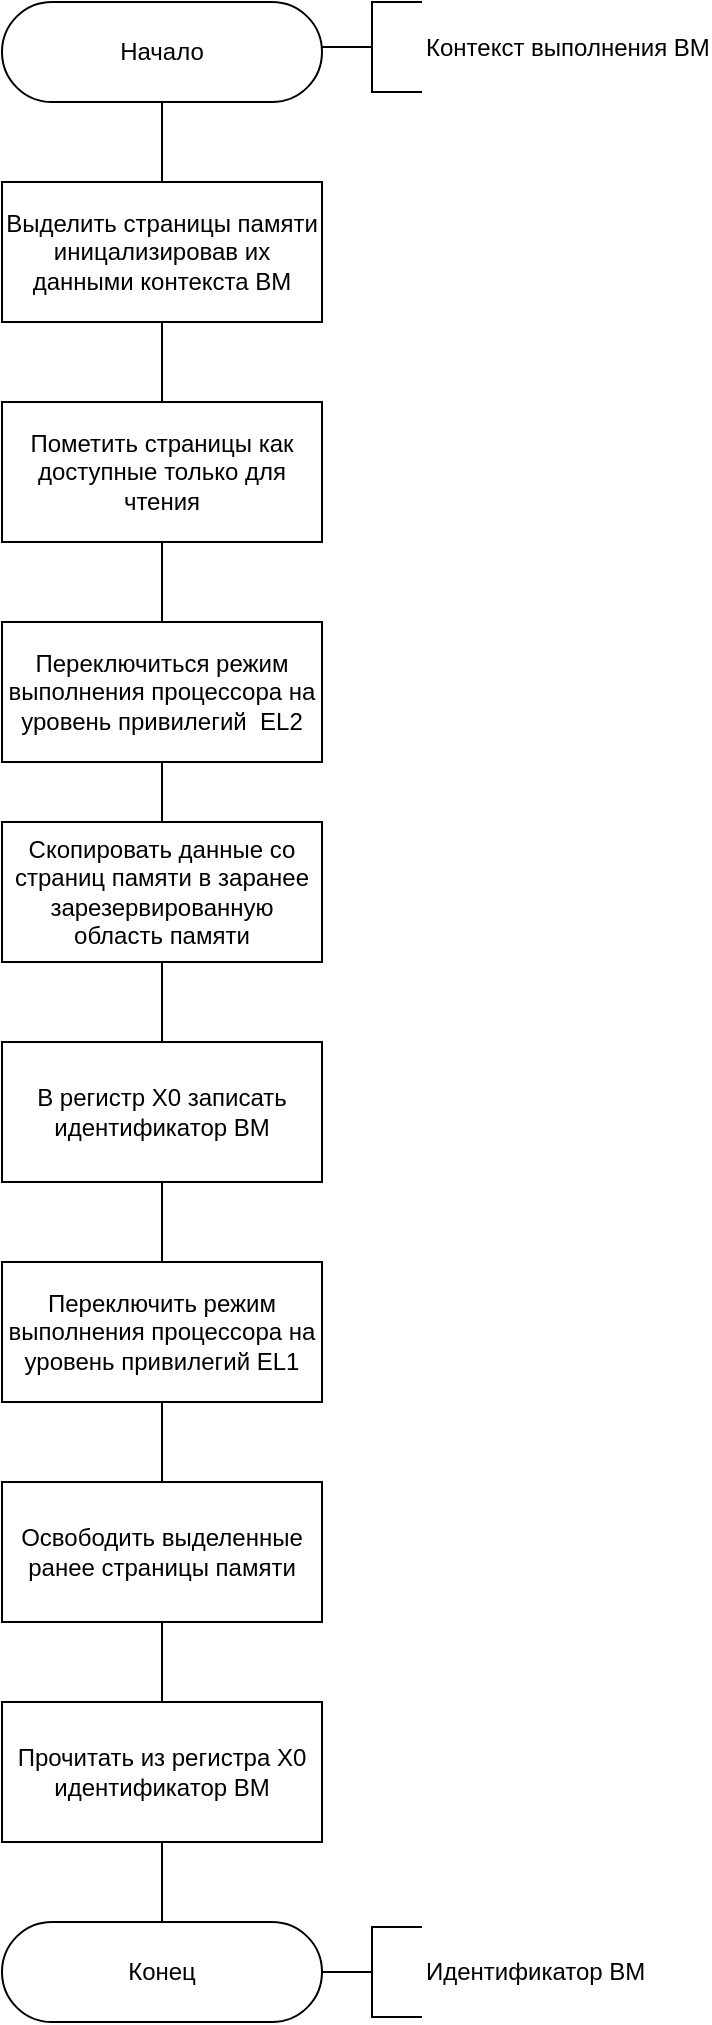 <mxfile version="24.2.3" type="device" pages="2">
  <diagram name="Page-1" id="8OenIITmHkn0oN5r8PSh">
    <mxGraphModel dx="1673" dy="924" grid="1" gridSize="10" guides="1" tooltips="1" connect="1" arrows="1" fold="1" page="1" pageScale="1" pageWidth="850" pageHeight="1100" math="0" shadow="0">
      <root>
        <mxCell id="0" />
        <mxCell id="1" parent="0" />
        <mxCell id="pjGBn3WhbmU1fWBuyzvh-1" value="Начало" style="html=1;dashed=0;whiteSpace=wrap;shape=mxgraph.dfd.start" vertex="1" parent="1">
          <mxGeometry x="210" y="120" width="160" height="50" as="geometry" />
        </mxCell>
        <mxCell id="pjGBn3WhbmU1fWBuyzvh-2" value="Конец" style="html=1;dashed=0;whiteSpace=wrap;shape=mxgraph.dfd.start" vertex="1" parent="1">
          <mxGeometry x="210" y="1080" width="160" height="50" as="geometry" />
        </mxCell>
        <mxCell id="pjGBn3WhbmU1fWBuyzvh-3" value="Контекст выполнения ВМ" style="strokeWidth=1;html=1;shape=mxgraph.flowchart.annotation_2;align=left;labelPosition=right;pointerEvents=1;" vertex="1" parent="1">
          <mxGeometry x="370" y="120" width="50" height="45" as="geometry" />
        </mxCell>
        <mxCell id="pjGBn3WhbmU1fWBuyzvh-4" value="Выделить страницы памяти иницализировав их данными контекста ВМ" style="rounded=0;whiteSpace=wrap;html=1;" vertex="1" parent="1">
          <mxGeometry x="210" y="210" width="160" height="70" as="geometry" />
        </mxCell>
        <mxCell id="pjGBn3WhbmU1fWBuyzvh-5" value="Пометить страницы как доступные только для чтения" style="rounded=0;whiteSpace=wrap;html=1;" vertex="1" parent="1">
          <mxGeometry x="210" y="320" width="160" height="70" as="geometry" />
        </mxCell>
        <mxCell id="pjGBn3WhbmU1fWBuyzvh-6" value="Переключиться режим выполнения процессора на уровень привилегий&amp;nbsp; EL2" style="rounded=0;whiteSpace=wrap;html=1;" vertex="1" parent="1">
          <mxGeometry x="210" y="430" width="160" height="70" as="geometry" />
        </mxCell>
        <mxCell id="pjGBn3WhbmU1fWBuyzvh-7" value="Скопировать данные со страниц памяти в заранее зарезервированную область памяти " style="rounded=0;whiteSpace=wrap;html=1;" vertex="1" parent="1">
          <mxGeometry x="210" y="530" width="160" height="70" as="geometry" />
        </mxCell>
        <mxCell id="pjGBn3WhbmU1fWBuyzvh-8" value="Переключить режим выполнения процессора на уровень привилегий EL1" style="rounded=0;whiteSpace=wrap;html=1;" vertex="1" parent="1">
          <mxGeometry x="210" y="750" width="160" height="70" as="geometry" />
        </mxCell>
        <mxCell id="pjGBn3WhbmU1fWBuyzvh-9" value="В регистр X0 записать идентификатор ВМ" style="rounded=0;whiteSpace=wrap;html=1;" vertex="1" parent="1">
          <mxGeometry x="210" y="640" width="160" height="70" as="geometry" />
        </mxCell>
        <mxCell id="pjGBn3WhbmU1fWBuyzvh-10" value="Прочитать из регистра X0 идентификатор ВМ" style="rounded=0;whiteSpace=wrap;html=1;" vertex="1" parent="1">
          <mxGeometry x="210" y="970" width="160" height="70" as="geometry" />
        </mxCell>
        <mxCell id="pjGBn3WhbmU1fWBuyzvh-13" value="" style="endArrow=none;html=1;rounded=0;entryX=0.5;entryY=0.5;entryDx=0;entryDy=25;entryPerimeter=0;exitX=0.5;exitY=0;exitDx=0;exitDy=0;" edge="1" parent="1" source="pjGBn3WhbmU1fWBuyzvh-4" target="pjGBn3WhbmU1fWBuyzvh-1">
          <mxGeometry width="50" height="50" relative="1" as="geometry">
            <mxPoint x="150" y="560" as="sourcePoint" />
            <mxPoint x="200" y="510" as="targetPoint" />
          </mxGeometry>
        </mxCell>
        <mxCell id="pjGBn3WhbmU1fWBuyzvh-14" value="" style="endArrow=none;html=1;rounded=0;entryX=0.5;entryY=1;entryDx=0;entryDy=0;exitX=0.5;exitY=0;exitDx=0;exitDy=0;" edge="1" parent="1" source="pjGBn3WhbmU1fWBuyzvh-5" target="pjGBn3WhbmU1fWBuyzvh-4">
          <mxGeometry width="50" height="50" relative="1" as="geometry">
            <mxPoint x="150" y="560" as="sourcePoint" />
            <mxPoint x="200" y="510" as="targetPoint" />
          </mxGeometry>
        </mxCell>
        <mxCell id="pjGBn3WhbmU1fWBuyzvh-15" value="Освободить выделенные ранее страницы памяти" style="rounded=0;whiteSpace=wrap;html=1;" vertex="1" parent="1">
          <mxGeometry x="210" y="860" width="160" height="70" as="geometry" />
        </mxCell>
        <mxCell id="pjGBn3WhbmU1fWBuyzvh-17" value="" style="endArrow=none;html=1;rounded=0;entryX=0.5;entryY=1;entryDx=0;entryDy=0;exitX=0.5;exitY=0;exitDx=0;exitDy=0;" edge="1" parent="1" source="pjGBn3WhbmU1fWBuyzvh-7" target="pjGBn3WhbmU1fWBuyzvh-6">
          <mxGeometry width="50" height="50" relative="1" as="geometry">
            <mxPoint x="150" y="560" as="sourcePoint" />
            <mxPoint x="200" y="510" as="targetPoint" />
          </mxGeometry>
        </mxCell>
        <mxCell id="pjGBn3WhbmU1fWBuyzvh-18" value="" style="endArrow=none;html=1;rounded=0;entryX=0.5;entryY=1;entryDx=0;entryDy=0;exitX=0.5;exitY=0;exitDx=0;exitDy=0;" edge="1" parent="1" source="pjGBn3WhbmU1fWBuyzvh-9" target="pjGBn3WhbmU1fWBuyzvh-7">
          <mxGeometry width="50" height="50" relative="1" as="geometry">
            <mxPoint x="150" y="560" as="sourcePoint" />
            <mxPoint x="200" y="510" as="targetPoint" />
          </mxGeometry>
        </mxCell>
        <mxCell id="pjGBn3WhbmU1fWBuyzvh-19" value="" style="endArrow=none;html=1;rounded=0;entryX=0.5;entryY=1;entryDx=0;entryDy=0;exitX=0.5;exitY=0;exitDx=0;exitDy=0;" edge="1" parent="1" source="pjGBn3WhbmU1fWBuyzvh-8" target="pjGBn3WhbmU1fWBuyzvh-9">
          <mxGeometry width="50" height="50" relative="1" as="geometry">
            <mxPoint x="150" y="560" as="sourcePoint" />
            <mxPoint x="200" y="510" as="targetPoint" />
          </mxGeometry>
        </mxCell>
        <mxCell id="pjGBn3WhbmU1fWBuyzvh-20" value="" style="endArrow=none;html=1;rounded=0;entryX=0.5;entryY=1;entryDx=0;entryDy=0;exitX=0.5;exitY=0;exitDx=0;exitDy=0;" edge="1" parent="1" source="pjGBn3WhbmU1fWBuyzvh-6" target="pjGBn3WhbmU1fWBuyzvh-5">
          <mxGeometry width="50" height="50" relative="1" as="geometry">
            <mxPoint x="150" y="640" as="sourcePoint" />
            <mxPoint x="200" y="590" as="targetPoint" />
          </mxGeometry>
        </mxCell>
        <mxCell id="pjGBn3WhbmU1fWBuyzvh-23" value="" style="endArrow=none;html=1;rounded=0;entryX=0.5;entryY=1;entryDx=0;entryDy=0;exitX=0.5;exitY=0;exitDx=0;exitDy=0;" edge="1" parent="1" source="pjGBn3WhbmU1fWBuyzvh-15" target="pjGBn3WhbmU1fWBuyzvh-8">
          <mxGeometry width="50" height="50" relative="1" as="geometry">
            <mxPoint x="150" y="950" as="sourcePoint" />
            <mxPoint x="200" y="900" as="targetPoint" />
          </mxGeometry>
        </mxCell>
        <mxCell id="pjGBn3WhbmU1fWBuyzvh-25" value="" style="endArrow=none;html=1;rounded=0;entryX=0.5;entryY=1;entryDx=0;entryDy=0;exitX=0.5;exitY=0;exitDx=0;exitDy=0;" edge="1" parent="1" source="pjGBn3WhbmU1fWBuyzvh-10" target="pjGBn3WhbmU1fWBuyzvh-15">
          <mxGeometry width="50" height="50" relative="1" as="geometry">
            <mxPoint x="150" y="950" as="sourcePoint" />
            <mxPoint x="200" y="900" as="targetPoint" />
          </mxGeometry>
        </mxCell>
        <mxCell id="pjGBn3WhbmU1fWBuyzvh-27" value="" style="endArrow=none;html=1;rounded=0;entryX=0.5;entryY=1;entryDx=0;entryDy=0;exitX=0.5;exitY=0.5;exitDx=0;exitDy=-25;exitPerimeter=0;" edge="1" parent="1" source="pjGBn3WhbmU1fWBuyzvh-2" target="pjGBn3WhbmU1fWBuyzvh-10">
          <mxGeometry width="50" height="50" relative="1" as="geometry">
            <mxPoint x="150" y="950" as="sourcePoint" />
            <mxPoint x="200" y="900" as="targetPoint" />
          </mxGeometry>
        </mxCell>
        <mxCell id="pjGBn3WhbmU1fWBuyzvh-28" value="Идентификатор ВМ" style="strokeWidth=1;html=1;shape=mxgraph.flowchart.annotation_2;align=left;labelPosition=right;pointerEvents=1;" vertex="1" parent="1">
          <mxGeometry x="370" y="1082.5" width="50" height="45" as="geometry" />
        </mxCell>
      </root>
    </mxGraphModel>
  </diagram>
  <diagram id="ygJmtFXAVT4soTjsxkEz" name="Page-2">
    <mxGraphModel dx="1422" dy="785" grid="1" gridSize="10" guides="1" tooltips="1" connect="1" arrows="1" fold="1" page="1" pageScale="1" pageWidth="850" pageHeight="1100" math="0" shadow="0">
      <root>
        <mxCell id="0" />
        <mxCell id="1" parent="0" />
        <mxCell id="nH7qjhFr7mjBJzrW3xzJ-1" value="Начало" style="html=1;dashed=0;whiteSpace=wrap;shape=mxgraph.dfd.start" vertex="1" parent="1">
          <mxGeometry x="210" y="120" width="160" height="50" as="geometry" />
        </mxCell>
        <mxCell id="4yHzeZZg9dF9Mv7ObE1F-1" value="Конец" style="html=1;dashed=0;whiteSpace=wrap;shape=mxgraph.dfd.start" vertex="1" parent="1">
          <mxGeometry x="210" y="870" width="160" height="50" as="geometry" />
        </mxCell>
        <mxCell id="p-xklcbJeC8V2Q3wIlLk-1" value="Виртуальная машина" style="strokeWidth=1;html=1;shape=mxgraph.flowchart.annotation_2;align=left;labelPosition=right;pointerEvents=1;" vertex="1" parent="1">
          <mxGeometry x="370" y="120" width="50" height="45" as="geometry" />
        </mxCell>
        <mxCell id="4zS5Fi8ZIIbbqjSvpsHs-1" value="Переключиться режим выполнения процессора на уровень привилегий&amp;nbsp; EL2" style="rounded=0;whiteSpace=wrap;html=1;" vertex="1" parent="1">
          <mxGeometry x="210" y="320" width="160" height="70" as="geometry" />
        </mxCell>
        <mxCell id="lYfwNkjZjUG85MJYq1Ek-1" value="В регистр Х0 сохранить идентификатор ВМ" style="rounded=0;whiteSpace=wrap;html=1;" vertex="1" parent="1">
          <mxGeometry x="210" y="210" width="160" height="70" as="geometry" />
        </mxCell>
        <mxCell id="jD6swmgAY53-my52_cxy-2" value="Зарезервировать память под сохранение контекста ВМ" style="rounded=0;whiteSpace=wrap;html=1;" vertex="1" parent="1">
          <mxGeometry x="210" y="430" width="160" height="70" as="geometry" />
        </mxCell>
        <mxCell id="jD6swmgAY53-my52_cxy-3" value="В массив зарегестрированных ВМ добавить переданный идентификатор" style="rounded=0;whiteSpace=wrap;html=1;" vertex="1" parent="1">
          <mxGeometry x="210" y="650" width="160" height="70" as="geometry" />
        </mxCell>
        <mxCell id="jD6swmgAY53-my52_cxy-4" value="Считать из регистра Х0 идентификатор ВМ" style="rounded=0;whiteSpace=wrap;html=1;" vertex="1" parent="1">
          <mxGeometry x="210" y="540" width="160" height="70" as="geometry" />
        </mxCell>
        <mxCell id="jD6swmgAY53-my52_cxy-5" value="Переключиться режим выполнения процессора на уровень привилегий&amp;nbsp; EL1" style="rounded=0;whiteSpace=wrap;html=1;" vertex="1" parent="1">
          <mxGeometry x="210" y="760" width="160" height="70" as="geometry" />
        </mxCell>
        <mxCell id="STSLKTwTcDyuQTZFbBPp-1" value="Зарегистрированная &lt;br&gt;виртуальная машина" style="strokeWidth=1;html=1;shape=mxgraph.flowchart.annotation_2;align=left;labelPosition=right;pointerEvents=1;" vertex="1" parent="1">
          <mxGeometry x="375" y="875" width="50" height="45" as="geometry" />
        </mxCell>
        <mxCell id="STSLKTwTcDyuQTZFbBPp-2" value="" style="endArrow=none;html=1;rounded=0;entryX=0.5;entryY=0.5;entryDx=0;entryDy=25;entryPerimeter=0;exitX=0.5;exitY=0;exitDx=0;exitDy=0;" edge="1" parent="1" source="lYfwNkjZjUG85MJYq1Ek-1" target="nH7qjhFr7mjBJzrW3xzJ-1">
          <mxGeometry width="50" height="50" relative="1" as="geometry">
            <mxPoint x="370" y="410" as="sourcePoint" />
            <mxPoint x="420" y="360" as="targetPoint" />
          </mxGeometry>
        </mxCell>
        <mxCell id="STSLKTwTcDyuQTZFbBPp-3" value="" style="endArrow=none;html=1;rounded=0;entryX=0.5;entryY=1;entryDx=0;entryDy=0;exitX=0.5;exitY=0;exitDx=0;exitDy=0;" edge="1" parent="1" source="4zS5Fi8ZIIbbqjSvpsHs-1" target="lYfwNkjZjUG85MJYq1Ek-1">
          <mxGeometry width="50" height="50" relative="1" as="geometry">
            <mxPoint x="370" y="410" as="sourcePoint" />
            <mxPoint x="420" y="360" as="targetPoint" />
          </mxGeometry>
        </mxCell>
        <mxCell id="STSLKTwTcDyuQTZFbBPp-4" value="" style="endArrow=none;html=1;rounded=0;entryX=0.5;entryY=1;entryDx=0;entryDy=0;exitX=0.5;exitY=0;exitDx=0;exitDy=0;" edge="1" parent="1" source="jD6swmgAY53-my52_cxy-2" target="4zS5Fi8ZIIbbqjSvpsHs-1">
          <mxGeometry width="50" height="50" relative="1" as="geometry">
            <mxPoint x="370" y="410" as="sourcePoint" />
            <mxPoint x="420" y="360" as="targetPoint" />
          </mxGeometry>
        </mxCell>
        <mxCell id="STSLKTwTcDyuQTZFbBPp-5" value="" style="endArrow=none;html=1;rounded=0;entryX=0.5;entryY=1;entryDx=0;entryDy=0;exitX=0.5;exitY=0;exitDx=0;exitDy=0;" edge="1" parent="1" source="jD6swmgAY53-my52_cxy-4" target="jD6swmgAY53-my52_cxy-2">
          <mxGeometry width="50" height="50" relative="1" as="geometry">
            <mxPoint x="370" y="530" as="sourcePoint" />
            <mxPoint x="420" y="480" as="targetPoint" />
          </mxGeometry>
        </mxCell>
        <mxCell id="STSLKTwTcDyuQTZFbBPp-6" value="" style="endArrow=none;html=1;rounded=0;entryX=0.5;entryY=1;entryDx=0;entryDy=0;exitX=0.5;exitY=0;exitDx=0;exitDy=0;" edge="1" parent="1" source="jD6swmgAY53-my52_cxy-3" target="jD6swmgAY53-my52_cxy-4">
          <mxGeometry width="50" height="50" relative="1" as="geometry">
            <mxPoint x="370" y="650" as="sourcePoint" />
            <mxPoint x="420" y="600" as="targetPoint" />
          </mxGeometry>
        </mxCell>
        <mxCell id="STSLKTwTcDyuQTZFbBPp-7" value="" style="endArrow=none;html=1;rounded=0;entryX=0.5;entryY=1;entryDx=0;entryDy=0;exitX=0.5;exitY=0;exitDx=0;exitDy=0;" edge="1" parent="1" source="jD6swmgAY53-my52_cxy-5" target="jD6swmgAY53-my52_cxy-3">
          <mxGeometry width="50" height="50" relative="1" as="geometry">
            <mxPoint x="370" y="740" as="sourcePoint" />
            <mxPoint x="420" y="690" as="targetPoint" />
          </mxGeometry>
        </mxCell>
        <mxCell id="STSLKTwTcDyuQTZFbBPp-8" value="" style="endArrow=none;html=1;rounded=0;entryX=0.5;entryY=1;entryDx=0;entryDy=0;exitX=0.5;exitY=0.5;exitDx=0;exitDy=-25;exitPerimeter=0;" edge="1" parent="1" source="4yHzeZZg9dF9Mv7ObE1F-1" target="jD6swmgAY53-my52_cxy-5">
          <mxGeometry width="50" height="50" relative="1" as="geometry">
            <mxPoint x="370" y="740" as="sourcePoint" />
            <mxPoint x="420" y="690" as="targetPoint" />
          </mxGeometry>
        </mxCell>
      </root>
    </mxGraphModel>
  </diagram>
</mxfile>
